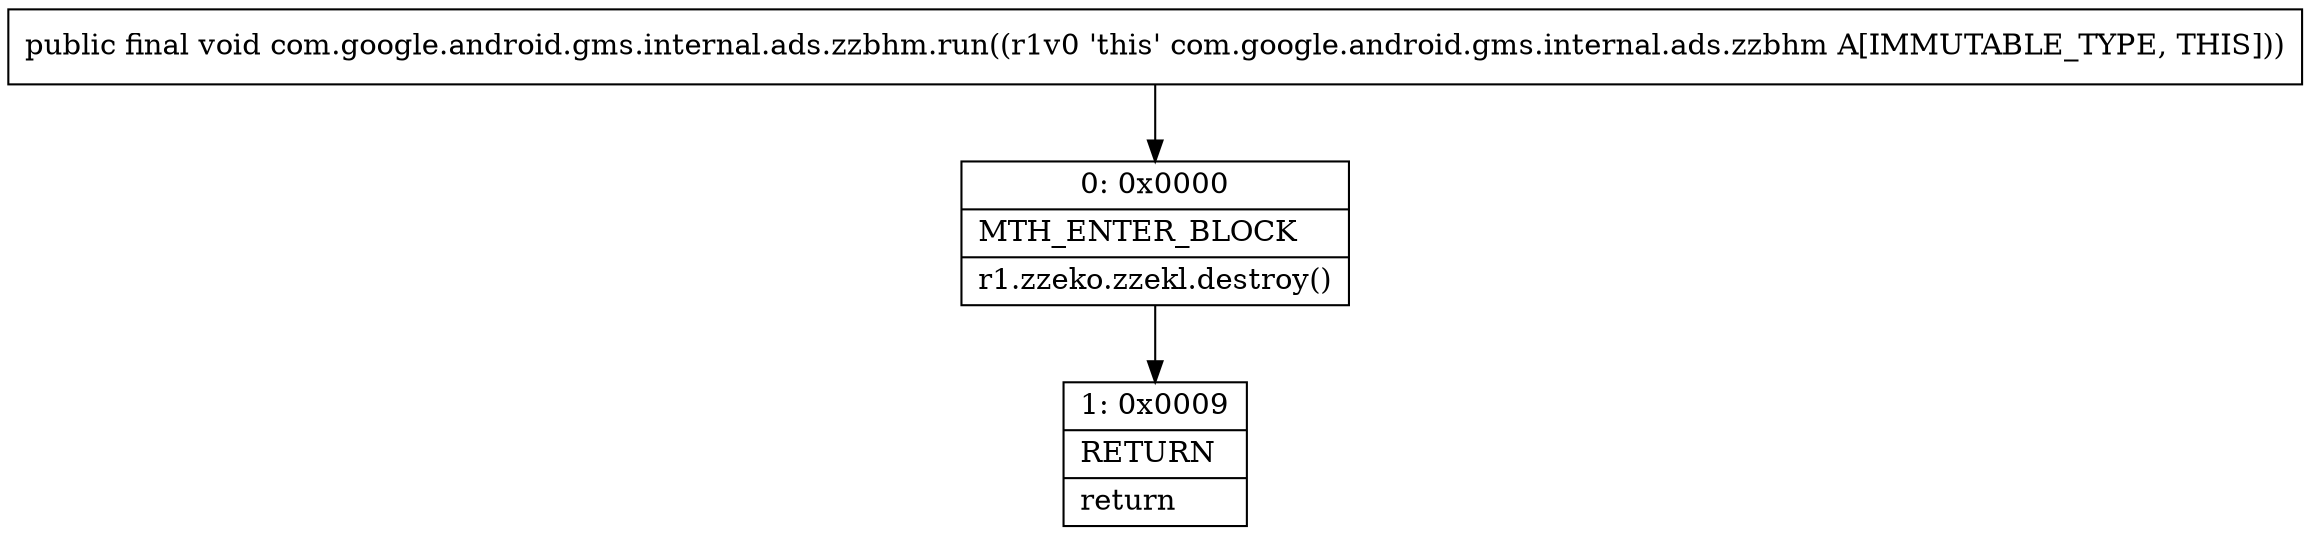 digraph "CFG forcom.google.android.gms.internal.ads.zzbhm.run()V" {
Node_0 [shape=record,label="{0\:\ 0x0000|MTH_ENTER_BLOCK\l|r1.zzeko.zzekl.destroy()\l}"];
Node_1 [shape=record,label="{1\:\ 0x0009|RETURN\l|return\l}"];
MethodNode[shape=record,label="{public final void com.google.android.gms.internal.ads.zzbhm.run((r1v0 'this' com.google.android.gms.internal.ads.zzbhm A[IMMUTABLE_TYPE, THIS])) }"];
MethodNode -> Node_0;
Node_0 -> Node_1;
}

